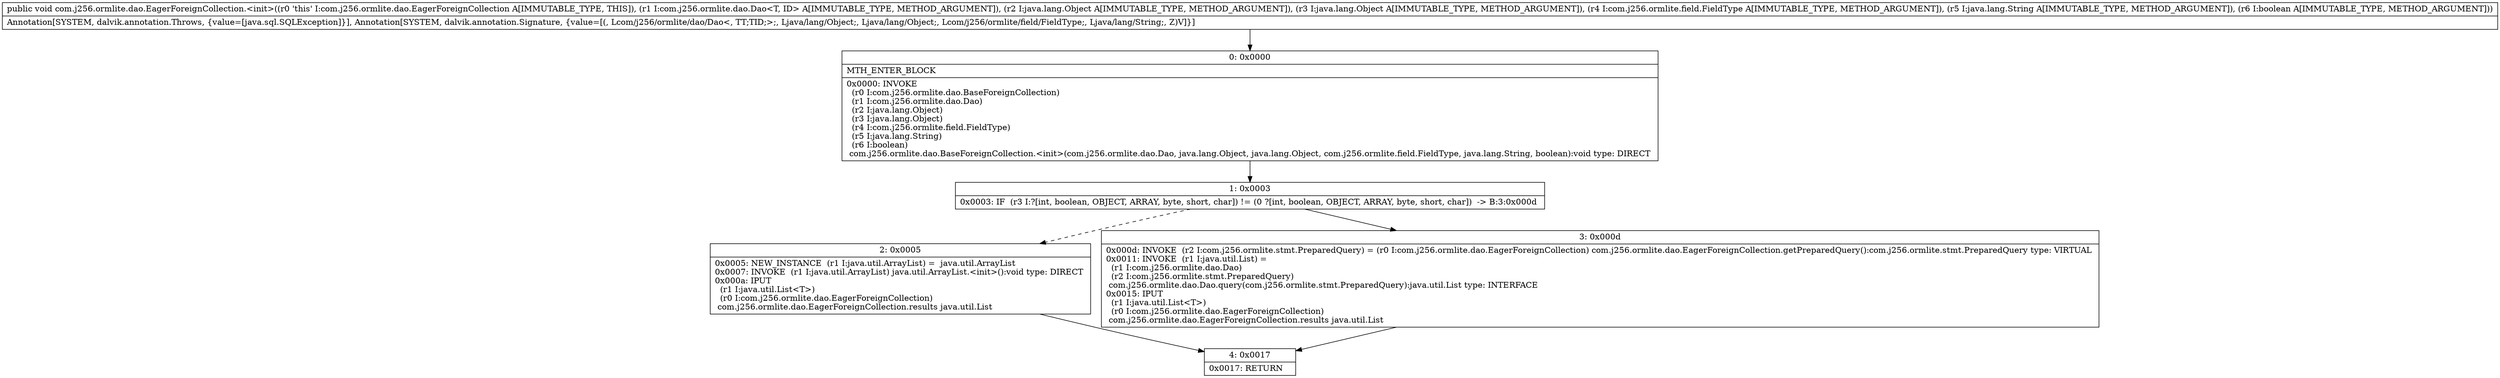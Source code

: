 digraph "CFG forcom.j256.ormlite.dao.EagerForeignCollection.\<init\>(Lcom\/j256\/ormlite\/dao\/Dao;Ljava\/lang\/Object;Ljava\/lang\/Object;Lcom\/j256\/ormlite\/field\/FieldType;Ljava\/lang\/String;Z)V" {
Node_0 [shape=record,label="{0\:\ 0x0000|MTH_ENTER_BLOCK\l|0x0000: INVOKE  \l  (r0 I:com.j256.ormlite.dao.BaseForeignCollection)\l  (r1 I:com.j256.ormlite.dao.Dao)\l  (r2 I:java.lang.Object)\l  (r3 I:java.lang.Object)\l  (r4 I:com.j256.ormlite.field.FieldType)\l  (r5 I:java.lang.String)\l  (r6 I:boolean)\l com.j256.ormlite.dao.BaseForeignCollection.\<init\>(com.j256.ormlite.dao.Dao, java.lang.Object, java.lang.Object, com.j256.ormlite.field.FieldType, java.lang.String, boolean):void type: DIRECT \l}"];
Node_1 [shape=record,label="{1\:\ 0x0003|0x0003: IF  (r3 I:?[int, boolean, OBJECT, ARRAY, byte, short, char]) != (0 ?[int, boolean, OBJECT, ARRAY, byte, short, char])  \-\> B:3:0x000d \l}"];
Node_2 [shape=record,label="{2\:\ 0x0005|0x0005: NEW_INSTANCE  (r1 I:java.util.ArrayList) =  java.util.ArrayList \l0x0007: INVOKE  (r1 I:java.util.ArrayList) java.util.ArrayList.\<init\>():void type: DIRECT \l0x000a: IPUT  \l  (r1 I:java.util.List\<T\>)\l  (r0 I:com.j256.ormlite.dao.EagerForeignCollection)\l com.j256.ormlite.dao.EagerForeignCollection.results java.util.List \l}"];
Node_3 [shape=record,label="{3\:\ 0x000d|0x000d: INVOKE  (r2 I:com.j256.ormlite.stmt.PreparedQuery) = (r0 I:com.j256.ormlite.dao.EagerForeignCollection) com.j256.ormlite.dao.EagerForeignCollection.getPreparedQuery():com.j256.ormlite.stmt.PreparedQuery type: VIRTUAL \l0x0011: INVOKE  (r1 I:java.util.List) = \l  (r1 I:com.j256.ormlite.dao.Dao)\l  (r2 I:com.j256.ormlite.stmt.PreparedQuery)\l com.j256.ormlite.dao.Dao.query(com.j256.ormlite.stmt.PreparedQuery):java.util.List type: INTERFACE \l0x0015: IPUT  \l  (r1 I:java.util.List\<T\>)\l  (r0 I:com.j256.ormlite.dao.EagerForeignCollection)\l com.j256.ormlite.dao.EagerForeignCollection.results java.util.List \l}"];
Node_4 [shape=record,label="{4\:\ 0x0017|0x0017: RETURN   \l}"];
MethodNode[shape=record,label="{public void com.j256.ormlite.dao.EagerForeignCollection.\<init\>((r0 'this' I:com.j256.ormlite.dao.EagerForeignCollection A[IMMUTABLE_TYPE, THIS]), (r1 I:com.j256.ormlite.dao.Dao\<T, ID\> A[IMMUTABLE_TYPE, METHOD_ARGUMENT]), (r2 I:java.lang.Object A[IMMUTABLE_TYPE, METHOD_ARGUMENT]), (r3 I:java.lang.Object A[IMMUTABLE_TYPE, METHOD_ARGUMENT]), (r4 I:com.j256.ormlite.field.FieldType A[IMMUTABLE_TYPE, METHOD_ARGUMENT]), (r5 I:java.lang.String A[IMMUTABLE_TYPE, METHOD_ARGUMENT]), (r6 I:boolean A[IMMUTABLE_TYPE, METHOD_ARGUMENT]))  | Annotation[SYSTEM, dalvik.annotation.Throws, \{value=[java.sql.SQLException]\}], Annotation[SYSTEM, dalvik.annotation.Signature, \{value=[(, Lcom\/j256\/ormlite\/dao\/Dao\<, TT;TID;\>;, Ljava\/lang\/Object;, Ljava\/lang\/Object;, Lcom\/j256\/ormlite\/field\/FieldType;, Ljava\/lang\/String;, Z)V]\}]\l}"];
MethodNode -> Node_0;
Node_0 -> Node_1;
Node_1 -> Node_2[style=dashed];
Node_1 -> Node_3;
Node_2 -> Node_4;
Node_3 -> Node_4;
}

